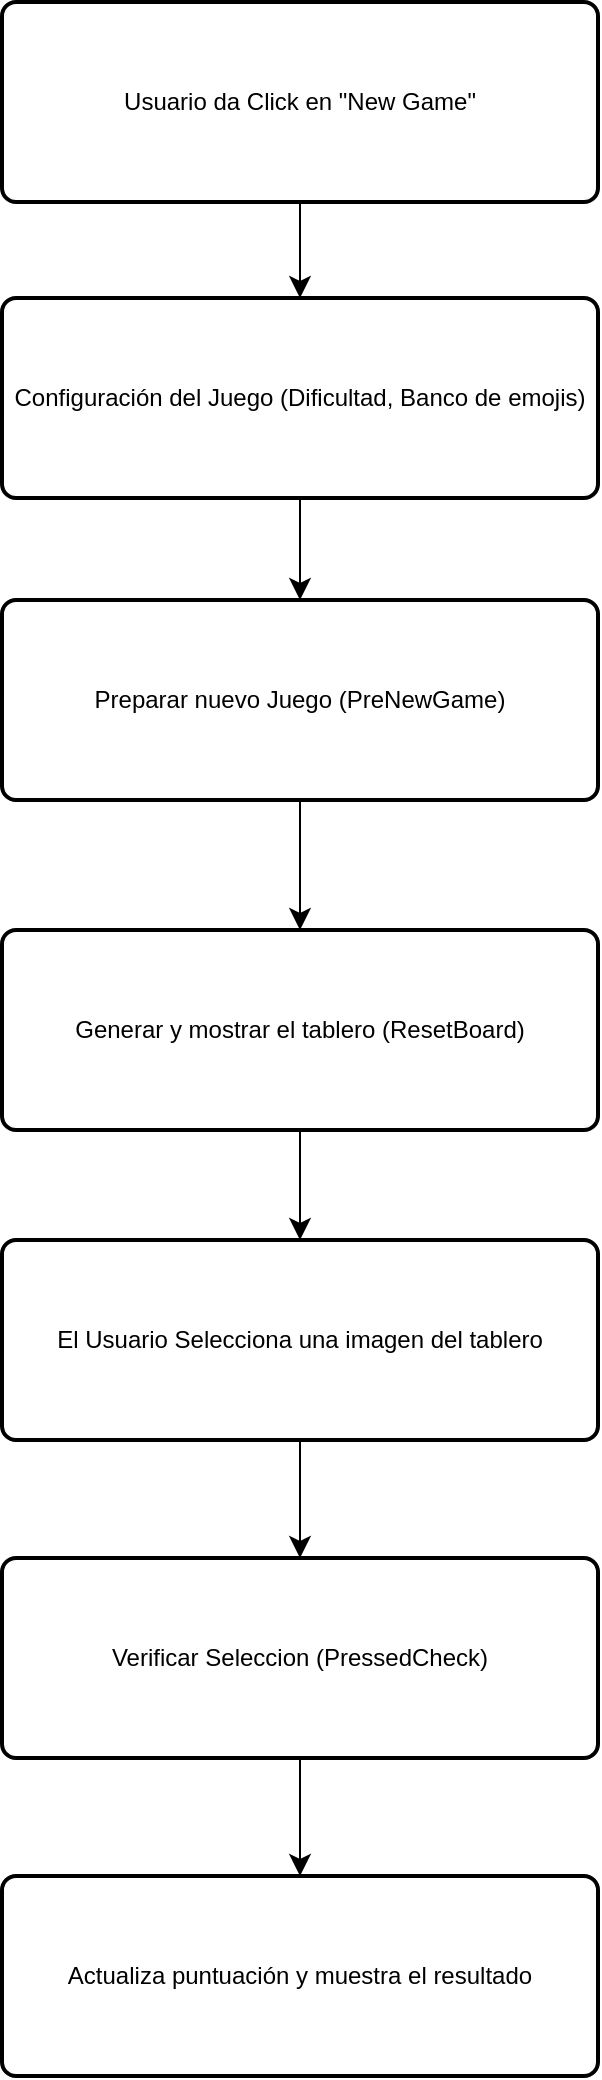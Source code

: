 <mxfile version="24.2.5" type="device">
  <diagram name="Página-1" id="WDj5BEBVcMC5altOqzut">
    <mxGraphModel dx="838" dy="1375" grid="0" gridSize="10" guides="1" tooltips="1" connect="1" arrows="1" fold="1" page="0" pageScale="1" pageWidth="827" pageHeight="1169" math="0" shadow="0">
      <root>
        <mxCell id="0" />
        <mxCell id="1" parent="0" />
        <mxCell id="5VT1aZMTUWKZBnDj7aad-5" style="edgeStyle=none;curved=1;rounded=0;orthogonalLoop=1;jettySize=auto;html=1;entryX=0.5;entryY=0;entryDx=0;entryDy=0;fontSize=12;startSize=8;endSize=8;" edge="1" parent="1" source="5VT1aZMTUWKZBnDj7aad-1" target="5VT1aZMTUWKZBnDj7aad-4">
          <mxGeometry relative="1" as="geometry" />
        </mxCell>
        <mxCell id="5VT1aZMTUWKZBnDj7aad-1" value="Usuario da Click en &quot;New Game&quot;" style="rounded=1;whiteSpace=wrap;html=1;absoluteArcSize=1;arcSize=14;strokeWidth=2;" vertex="1" parent="1">
          <mxGeometry x="83" y="-45" width="298" height="100" as="geometry" />
        </mxCell>
        <mxCell id="5VT1aZMTUWKZBnDj7aad-7" style="edgeStyle=none;curved=1;rounded=0;orthogonalLoop=1;jettySize=auto;html=1;entryX=0.5;entryY=0;entryDx=0;entryDy=0;fontSize=12;startSize=8;endSize=8;" edge="1" parent="1" source="5VT1aZMTUWKZBnDj7aad-4" target="5VT1aZMTUWKZBnDj7aad-6">
          <mxGeometry relative="1" as="geometry" />
        </mxCell>
        <mxCell id="5VT1aZMTUWKZBnDj7aad-4" value="Configuración del Juego (Dificultad, Banco de emojis)" style="rounded=1;whiteSpace=wrap;html=1;absoluteArcSize=1;arcSize=14;strokeWidth=2;" vertex="1" parent="1">
          <mxGeometry x="83" y="103" width="298" height="100" as="geometry" />
        </mxCell>
        <mxCell id="5VT1aZMTUWKZBnDj7aad-9" style="edgeStyle=none;curved=1;rounded=0;orthogonalLoop=1;jettySize=auto;html=1;entryX=0.5;entryY=0;entryDx=0;entryDy=0;fontSize=12;startSize=8;endSize=8;" edge="1" parent="1" source="5VT1aZMTUWKZBnDj7aad-6" target="5VT1aZMTUWKZBnDj7aad-8">
          <mxGeometry relative="1" as="geometry" />
        </mxCell>
        <mxCell id="5VT1aZMTUWKZBnDj7aad-6" value="Preparar nuevo Juego (PreNewGame)" style="rounded=1;whiteSpace=wrap;html=1;absoluteArcSize=1;arcSize=14;strokeWidth=2;" vertex="1" parent="1">
          <mxGeometry x="83" y="254" width="298" height="100" as="geometry" />
        </mxCell>
        <mxCell id="5VT1aZMTUWKZBnDj7aad-11" style="edgeStyle=none;curved=1;rounded=0;orthogonalLoop=1;jettySize=auto;html=1;entryX=0.5;entryY=0;entryDx=0;entryDy=0;fontSize=12;startSize=8;endSize=8;" edge="1" parent="1" source="5VT1aZMTUWKZBnDj7aad-8" target="5VT1aZMTUWKZBnDj7aad-10">
          <mxGeometry relative="1" as="geometry" />
        </mxCell>
        <mxCell id="5VT1aZMTUWKZBnDj7aad-8" value="Generar y mostrar el tablero (ResetBoard)" style="rounded=1;whiteSpace=wrap;html=1;absoluteArcSize=1;arcSize=14;strokeWidth=2;" vertex="1" parent="1">
          <mxGeometry x="83" y="419" width="298" height="100" as="geometry" />
        </mxCell>
        <mxCell id="5VT1aZMTUWKZBnDj7aad-13" style="edgeStyle=none;curved=1;rounded=0;orthogonalLoop=1;jettySize=auto;html=1;entryX=0.5;entryY=0;entryDx=0;entryDy=0;fontSize=12;startSize=8;endSize=8;" edge="1" parent="1" source="5VT1aZMTUWKZBnDj7aad-10" target="5VT1aZMTUWKZBnDj7aad-12">
          <mxGeometry relative="1" as="geometry" />
        </mxCell>
        <mxCell id="5VT1aZMTUWKZBnDj7aad-10" value="El Usuario Selecciona una imagen del tablero" style="rounded=1;whiteSpace=wrap;html=1;absoluteArcSize=1;arcSize=14;strokeWidth=2;" vertex="1" parent="1">
          <mxGeometry x="83" y="574" width="298" height="100" as="geometry" />
        </mxCell>
        <mxCell id="5VT1aZMTUWKZBnDj7aad-15" style="edgeStyle=none;curved=1;rounded=0;orthogonalLoop=1;jettySize=auto;html=1;entryX=0.5;entryY=0;entryDx=0;entryDy=0;fontSize=12;startSize=8;endSize=8;" edge="1" parent="1" source="5VT1aZMTUWKZBnDj7aad-12" target="5VT1aZMTUWKZBnDj7aad-14">
          <mxGeometry relative="1" as="geometry" />
        </mxCell>
        <mxCell id="5VT1aZMTUWKZBnDj7aad-12" value="Verificar Seleccion (PressedCheck)" style="rounded=1;whiteSpace=wrap;html=1;absoluteArcSize=1;arcSize=14;strokeWidth=2;" vertex="1" parent="1">
          <mxGeometry x="83" y="733" width="298" height="100" as="geometry" />
        </mxCell>
        <mxCell id="5VT1aZMTUWKZBnDj7aad-14" value="Actualiza puntuación y muestra el resultado" style="rounded=1;whiteSpace=wrap;html=1;absoluteArcSize=1;arcSize=14;strokeWidth=2;" vertex="1" parent="1">
          <mxGeometry x="83" y="892" width="298" height="100" as="geometry" />
        </mxCell>
      </root>
    </mxGraphModel>
  </diagram>
</mxfile>
